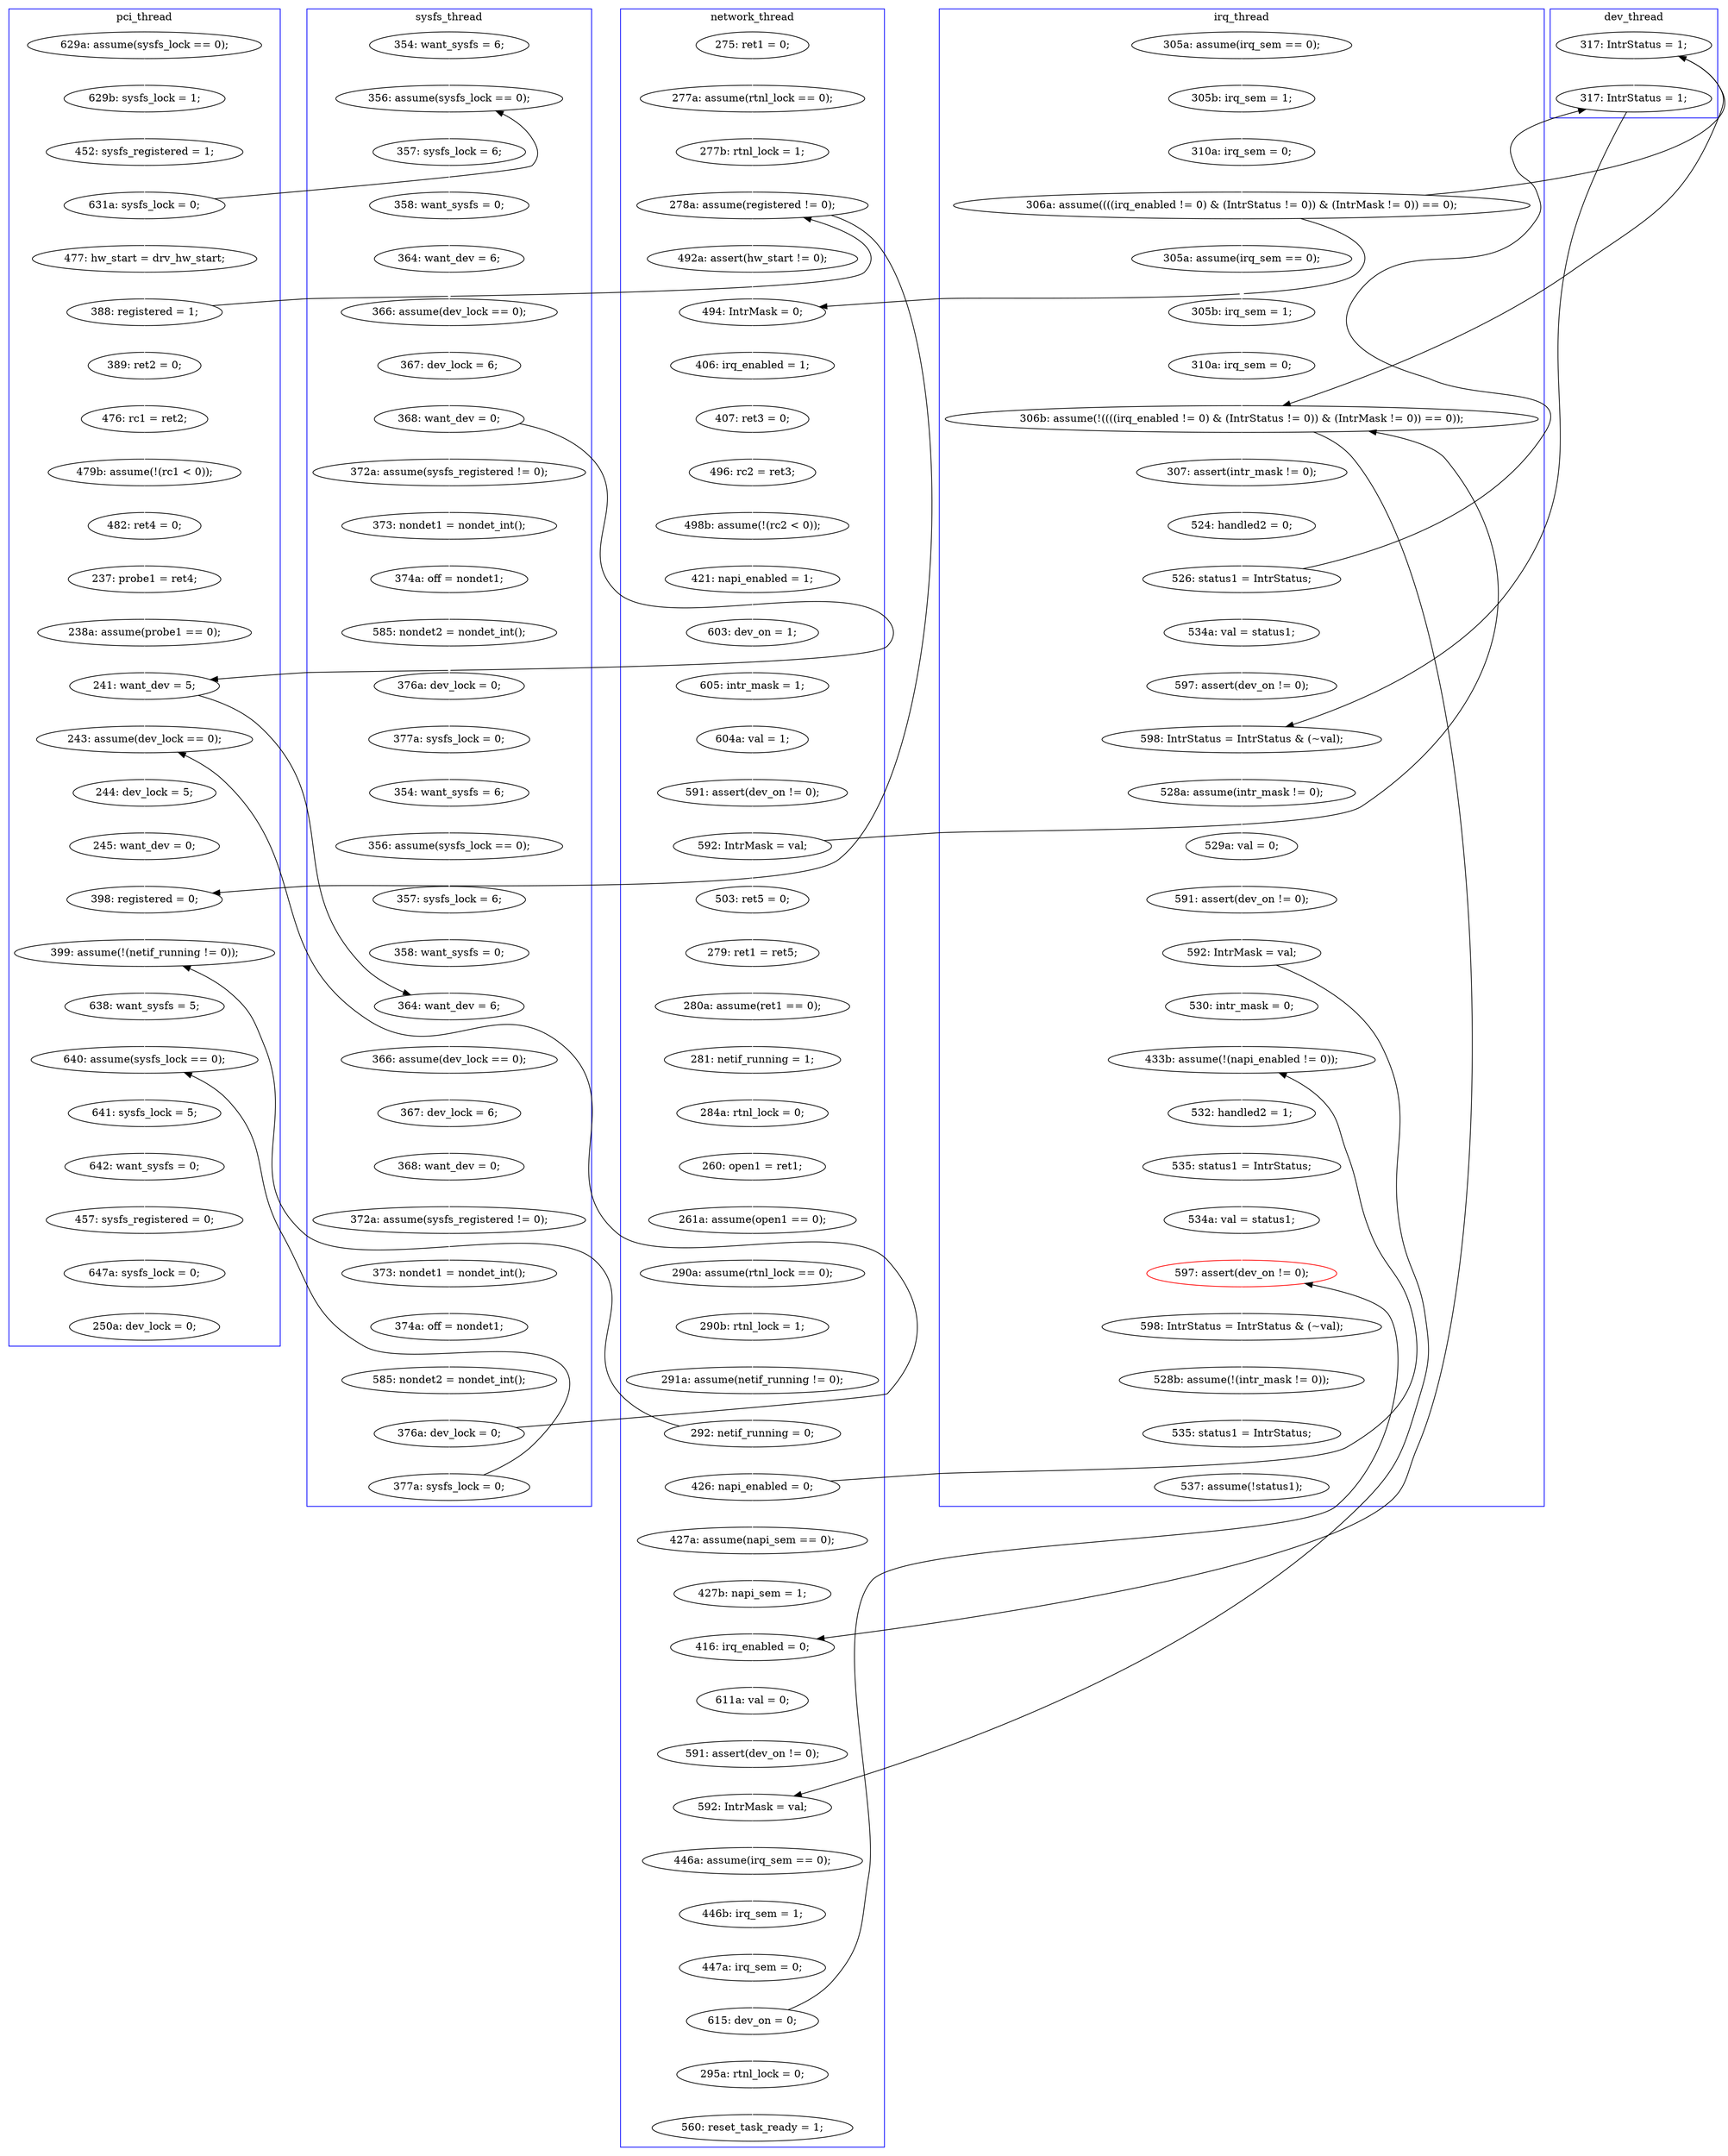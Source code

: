 digraph Counterexample {
	152 -> 154 [color = white, style = solid]
	67 -> 89 [color = black, style = solid, constraint = false]
	272 -> 289 [color = white, style = solid]
	47 -> 60 [color = white, style = solid]
	142 -> 143 [color = white, style = solid]
	209 -> 211 [color = white, style = solid]
	148 -> 154 [color = black, style = solid, constraint = false]
	127 -> 130 [color = white, style = solid]
	154 -> 155 [color = white, style = solid]
	265 -> 266 [color = white, style = solid]
	228 -> 229 [color = white, style = solid]
	133 -> 134 [color = white, style = solid]
	68 -> 70 [color = white, style = solid]
	112 -> 113 [color = white, style = solid]
	30 -> 31 [color = white, style = solid]
	120 -> 121 [color = white, style = solid]
	252 -> 253 [color = white, style = solid]
	69 -> 80 [color = white, style = solid]
	179 -> 196 [color = white, style = solid]
	60 -> 67 [color = white, style = solid]
	33 -> 35 [color = white, style = solid]
	183 -> 196 [color = black, style = solid, constraint = false]
	80 -> 81 [color = white, style = solid]
	176 -> 194 [color = white, style = solid]
	208 -> 209 [color = white, style = solid]
	113 -> 114 [color = white, style = solid]
	196 -> 223 [color = white, style = solid]
	31 -> 33 [color = white, style = solid]
	136 -> 137 [color = white, style = solid]
	82 -> 163 [color = white, style = solid]
	35 -> 95 [color = black, style = solid, constraint = false]
	232 -> 234 [color = white, style = solid]
	144 -> 176 [color = white, style = solid]
	81 -> 82 [color = white, style = solid]
	175 -> 177 [color = white, style = solid]
	193 -> 241 [color = white, style = solid]
	54 -> 57 [color = white, style = solid]
	105 -> 108 [color = white, style = solid]
	100 -> 101 [color = white, style = solid]
	161 -> 169 [color = white, style = solid]
	45 -> 47 [color = white, style = solid]
	237 -> 248 [color = white, style = solid]
	245 -> 252 [color = white, style = solid]
	234 -> 235 [color = black, style = solid, constraint = false]
	35 -> 150 [color = white, style = solid]
	89 -> 248 [color = black, style = solid, constraint = false]
	177 -> 178 [color = white, style = solid]
	42 -> 45 [color = white, style = solid]
	94 -> 95 [color = white, style = solid]
	137 -> 142 [color = white, style = solid]
	165 -> 168 [color = white, style = solid]
	137 -> 249 [color = black, style = solid, constraint = false]
	207 -> 208 [color = white, style = solid]
	70 -> 73 [color = white, style = solid]
	101 -> 102 [color = white, style = solid]
	150 -> 151 [color = white, style = solid]
	263 -> 272 [color = white, style = solid]
	47 -> 57 [color = black, style = solid, constraint = false]
	199 -> 207 [color = white, style = solid]
	57 -> 58 [color = white, style = solid]
	214 -> 219 [color = white, style = solid]
	108 -> 112 [color = white, style = solid]
	169 -> 185 [color = white, style = solid]
	102 -> 105 [color = white, style = solid]
	224 -> 225 [color = white, style = solid]
	58 -> 59 [color = white, style = solid]
	76 -> 79 [color = white, style = solid]
	234 -> 258 [color = white, style = solid]
	163 -> 164 [color = white, style = solid]
	125 -> 126 [color = white, style = solid]
	289 -> 298 [color = white, style = solid]
	87 -> 89 [color = white, style = solid]
	79 -> 183 [color = white, style = solid]
	184 -> 186 [color = black, style = solid, constraint = false]
	161 -> 184 [color = black, style = solid, constraint = false]
	235 -> 236 [color = white, style = solid]
	67 -> 68 [color = white, style = solid]
	278 -> 281 [color = white, style = solid]
	168 -> 171 [color = white, style = solid]
	267 -> 278 [color = white, style = solid]
	41 -> 42 [color = white, style = solid]
	190 -> 192 [color = white, style = solid]
	160 -> 161 [color = white, style = solid]
	236 -> 237 [color = white, style = solid]
	155 -> 160 [color = white, style = solid]
	151 -> 152 [color = white, style = solid]
	178 -> 179 [color = white, style = solid]
	248 -> 249 [color = white, style = solid]
	192 -> 193 [color = white, style = solid]
	74 -> 76 [color = white, style = solid]
	117 -> 120 [color = white, style = solid]
	154 -> 176 [color = black, style = solid, constraint = false]
	130 -> 133 [color = white, style = solid]
	82 -> 183 [color = black, style = solid, constraint = false]
	73 -> 74 [color = white, style = solid]
	194 -> 197 [color = white, style = solid]
	229 -> 232 [color = white, style = solid]
	266 -> 267 [color = white, style = solid]
	86 -> 87 [color = white, style = solid]
	143 -> 144 [color = white, style = solid]
	211 -> 261 [color = black, style = solid, constraint = false]
	117 -> 154 [color = black, style = solid, constraint = false]
	256 -> 261 [color = white, style = solid]
	193 -> 199 [color = black, style = solid, constraint = false]
	223 -> 224 [color = white, style = solid]
	281 -> 285 [color = white, style = solid]
	114 -> 116 [color = white, style = solid]
	183 -> 235 [color = white, style = solid]
	89 -> 94 [color = white, style = solid]
	148 -> 184 [color = white, style = solid]
	225 -> 227 [color = white, style = solid]
	172 -> 175 [color = white, style = solid]
	126 -> 127 [color = white, style = solid]
	134 -> 136 [color = white, style = solid]
	171 -> 172 [color = white, style = solid]
	164 -> 165 [color = white, style = solid]
	121 -> 124 [color = white, style = solid]
	189 -> 190 [color = white, style = solid]
	261 -> 263 [color = white, style = solid]
	186 -> 189 [color = white, style = solid]
	62 -> 86 [color = white, style = solid]
	35 -> 148 [color = black, style = solid, constraint = false]
	185 -> 186 [color = white, style = solid]
	258 -> 265 [color = black, style = solid, constraint = false]
	142 -> 245 [color = black, style = solid, constraint = false]
	95 -> 100 [color = white, style = solid]
	124 -> 125 [color = white, style = solid]
	262 -> 265 [color = white, style = solid]
	59 -> 69 [color = white, style = solid]
	211 -> 214 [color = white, style = solid]
	227 -> 228 [color = white, style = solid]
	249 -> 262 [color = white, style = solid]
	197 -> 199 [color = white, style = solid]
	116 -> 117 [color = white, style = solid]
	253 -> 256 [color = white, style = solid]
	241 -> 245 [color = white, style = solid]
	subgraph cluster6 {
		label = sysfs_thread
		color = blue
		177  [label = "356: assume(sysfs_lock == 0);"]
		163  [label = "372a: assume(sysfs_registered != 0);"]
		227  [label = "372a: assume(sysfs_registered != 0);"]
		179  [label = "358: want_sysfs = 0;"]
		224  [label = "367: dev_lock = 6;"]
		80  [label = "366: assume(dev_lock == 0);"]
		171  [label = "376a: dev_lock = 0;"]
		232  [label = "585: nondet2 = nondet_int();"]
		59  [label = "358: want_sysfs = 0;"]
		223  [label = "366: assume(dev_lock == 0);"]
		234  [label = "376a: dev_lock = 0;"]
		196  [label = "364: want_dev = 6;"]
		165  [label = "374a: off = nondet1;"]
		168  [label = "585: nondet2 = nondet_int();"]
		81  [label = "367: dev_lock = 6;"]
		258  [label = "377a: sysfs_lock = 0;"]
		69  [label = "364: want_dev = 6;"]
		82  [label = "368: want_dev = 0;"]
		229  [label = "374a: off = nondet1;"]
		164  [label = "373: nondet1 = nondet_int();"]
		58  [label = "357: sysfs_lock = 6;"]
		175  [label = "354: want_sysfs = 6;"]
		228  [label = "373: nondet1 = nondet_int();"]
		172  [label = "377a: sysfs_lock = 0;"]
		54  [label = "354: want_sysfs = 6;"]
		57  [label = "356: assume(sysfs_lock == 0);"]
		225  [label = "368: want_dev = 0;"]
		178  [label = "357: sysfs_lock = 6;"]
	}
	subgraph cluster7 {
		label = dev_thread
		color = blue
		148  [label = "317: IntrStatus = 1;"]
		184  [label = "317: IntrStatus = 1;"]
	}
	subgraph cluster3 {
		label = irq_thread
		color = blue
		33  [label = "310a: irq_sem = 0;"]
		272  [label = "528b: assume(!(intr_mask != 0));"]
		193  [label = "592: IntrMask = val;"]
		256  [label = "534a: val = status1;"]
		161  [label = "526: status1 = IntrStatus;"]
		241  [label = "530: intr_mask = 0;"]
		245  [label = "433b: assume(!(napi_enabled != 0));"]
		186  [label = "598: IntrStatus = IntrStatus & (~val);"]
		298  [label = "537: assume(!status1);"]
		263  [label = "598: IntrStatus = IntrStatus & (~val);"]
		185  [label = "597: assert(dev_on != 0);"]
		155  [label = "307: assert(intr_mask != 0);"]
		289  [label = "535: status1 = IntrStatus;"]
		154  [label = "306b: assume(!((((irq_enabled != 0) & (IntrStatus != 0)) & (IntrMask != 0)) == 0));"]
		150  [label = "305a: assume(irq_sem == 0);"]
		160  [label = "524: handled2 = 0;"]
		169  [label = "534a: val = status1;"]
		152  [label = "310a: irq_sem = 0;"]
		261  [label = "597: assert(dev_on != 0);", color = red]
		252  [label = "532: handled2 = 1;"]
		151  [label = "305b: irq_sem = 1;"]
		35  [label = "306a: assume((((irq_enabled != 0) & (IntrStatus != 0)) & (IntrMask != 0)) == 0);"]
		253  [label = "535: status1 = IntrStatus;"]
		30  [label = "305a: assume(irq_sem == 0);"]
		190  [label = "529a: val = 0;"]
		31  [label = "305b: irq_sem = 1;"]
		189  [label = "528a: assume(intr_mask != 0);"]
		192  [label = "591: assert(dev_on != 0);"]
	}
	subgraph cluster1 {
		label = pci_thread
		color = blue
		67  [label = "388: registered = 1;"]
		60  [label = "477: hw_start = drv_hw_start;"]
		266  [label = "641: sysfs_lock = 5;"]
		237  [label = "245: want_dev = 0;"]
		45  [label = "452: sysfs_registered = 1;"]
		73  [label = "479b: assume(!(rc1 < 0));"]
		265  [label = "640: assume(sysfs_lock == 0);"]
		267  [label = "642: want_sysfs = 0;"]
		42  [label = "629b: sysfs_lock = 1;"]
		285  [label = "250a: dev_lock = 0;"]
		68  [label = "389: ret2 = 0;"]
		262  [label = "638: want_sysfs = 5;"]
		236  [label = "244: dev_lock = 5;"]
		235  [label = "243: assume(dev_lock == 0);"]
		281  [label = "647a: sysfs_lock = 0;"]
		278  [label = "457: sysfs_registered = 0;"]
		76  [label = "237: probe1 = ret4;"]
		70  [label = "476: rc1 = ret2;"]
		74  [label = "482: ret4 = 0;"]
		79  [label = "238a: assume(probe1 == 0);"]
		249  [label = "399: assume(!(netif_running != 0));"]
		41  [label = "629a: assume(sysfs_lock == 0);"]
		248  [label = "398: registered = 0;"]
		47  [label = "631a: sysfs_lock = 0;"]
		183  [label = "241: want_dev = 5;"]
	}
	subgraph cluster2 {
		label = network_thread
		color = blue
		116  [label = "591: assert(dev_on != 0);"]
		197  [label = "591: assert(dev_on != 0);"]
		95  [label = "494: IntrMask = 0;"]
		137  [label = "292: netif_running = 0;"]
		126  [label = "284a: rtnl_lock = 0;"]
		89  [label = "278a: assume(registered != 0);"]
		133  [label = "290a: assume(rtnl_lock == 0);"]
		214  [label = "295a: rtnl_lock = 0;"]
		114  [label = "604a: val = 1;"]
		199  [label = "592: IntrMask = val;"]
		219  [label = "560: reset_task_ready = 1;"]
		62  [label = "275: ret1 = 0;"]
		121  [label = "279: ret1 = ret5;"]
		194  [label = "611a: val = 0;"]
		208  [label = "446b: irq_sem = 1;"]
		108  [label = "421: napi_enabled = 1;"]
		125  [label = "281: netif_running = 1;"]
		105  [label = "498b: assume(!(rc2 < 0));"]
		124  [label = "280a: assume(ret1 == 0);"]
		87  [label = "277b: rtnl_lock = 1;"]
		143  [label = "427a: assume(napi_sem == 0);"]
		100  [label = "406: irq_enabled = 1;"]
		112  [label = "603: dev_on = 1;"]
		113  [label = "605: intr_mask = 1;"]
		117  [label = "592: IntrMask = val;"]
		207  [label = "446a: assume(irq_sem == 0);"]
		120  [label = "503: ret5 = 0;"]
		94  [label = "492a: assert(hw_start != 0);"]
		176  [label = "416: irq_enabled = 0;"]
		142  [label = "426: napi_enabled = 0;"]
		136  [label = "291a: assume(netif_running != 0);"]
		209  [label = "447a: irq_sem = 0;"]
		130  [label = "261a: assume(open1 == 0);"]
		134  [label = "290b: rtnl_lock = 1;"]
		127  [label = "260: open1 = ret1;"]
		101  [label = "407: ret3 = 0;"]
		211  [label = "615: dev_on = 0;"]
		102  [label = "496: rc2 = ret3;"]
		86  [label = "277a: assume(rtnl_lock == 0);"]
		144  [label = "427b: napi_sem = 1;"]
	}
}